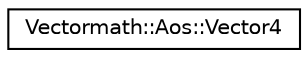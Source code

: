 digraph "Graphical Class Hierarchy"
{
  edge [fontname="Helvetica",fontsize="10",labelfontname="Helvetica",labelfontsize="10"];
  node [fontname="Helvetica",fontsize="10",shape=record];
  rankdir="LR";
  Node1 [label="Vectormath::Aos::Vector4",height=0.2,width=0.4,color="black", fillcolor="white", style="filled",URL="$class_vectormath_1_1_aos_1_1_vector4.html"];
}
